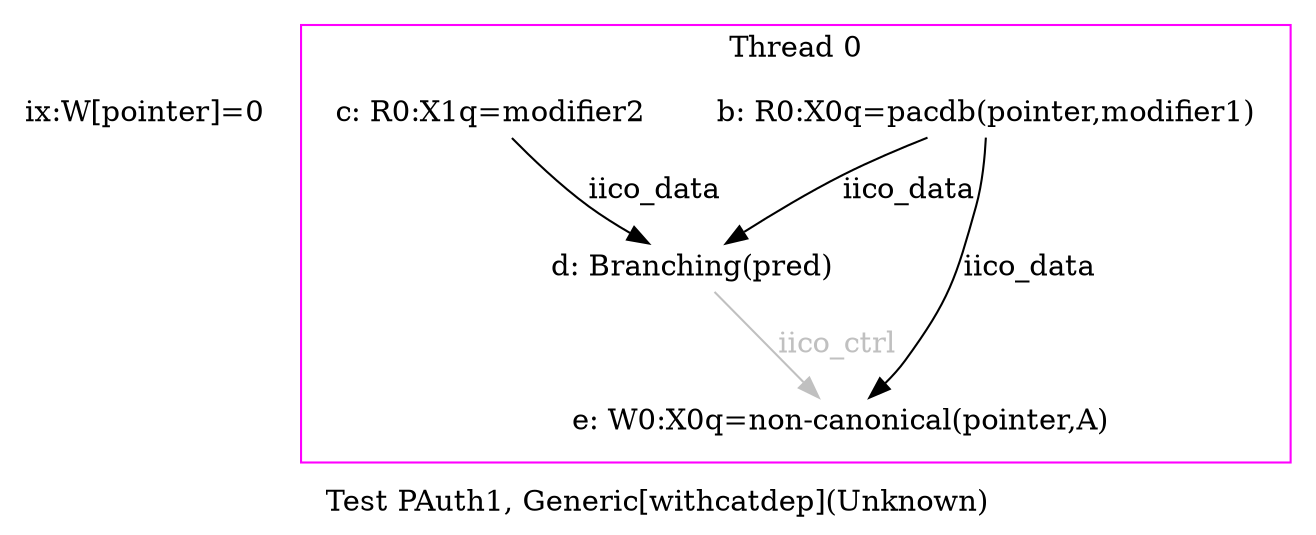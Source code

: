 digraph G {


/* legend */
label="Test PAuth1, Generic[withcatdep](Unknown)";


/* init events */
eiid0 [label="ix:W[pointer]=0", shape="none", fixedsize="false", height="0.194444", width="1.166667"];

/* the unlocked events */
subgraph cluster_proc0 { rank=sink; label = "Thread 0"; color=magenta; shape=box;
eiid1 [label="b: R0:X0q=pacdb(pointer,modifier1)", shape="none", fixedsize="false", height="0.194444", width="1.555556"];
eiid2 [label="c: R0:X1q=modifier2", shape="none", fixedsize="false", height="0.194444", width="1.750000"];
eiid3 [label="d: Branching(pred)", shape="none", fixedsize="false", height="0.194444", width="2.916667"];
eiid4 [label="e: W0:X0q=non-canonical(pointer,A)", shape="none", fixedsize="false", height="0.194444", width="1.555556"];
}

/* the intra_causality_data edges */

eiid1 -> eiid3 [label="iico_data", color="black", fontcolor="black"];
eiid1 -> eiid4 [label="iico_data", color="black", fontcolor="black"];
eiid2 -> eiid3 [label="iico_data", color="black", fontcolor="black"];

/* the intra_causality_control edges */
eiid3 -> eiid4 [label="iico_ctrl", color="grey", fontcolor="grey"];

/* the poi edges */
/* the rfmap edges */


/* The viewed-before edges */
}
